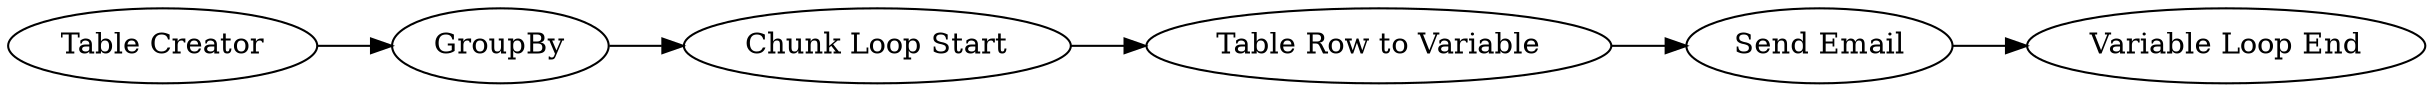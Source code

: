 digraph {
	2539 -> 2546
	2550 -> 2551
	2546 -> 2547
	2547 -> 2549
	2549 -> 2550
	2539 [label="Table Creator"]
	2551 [label="Variable Loop End"]
	2550 [label="Send Email"]
	2549 [label="Table Row to Variable"]
	2546 [label=GroupBy]
	2547 [label="Chunk Loop Start"]
	rankdir=LR
}
